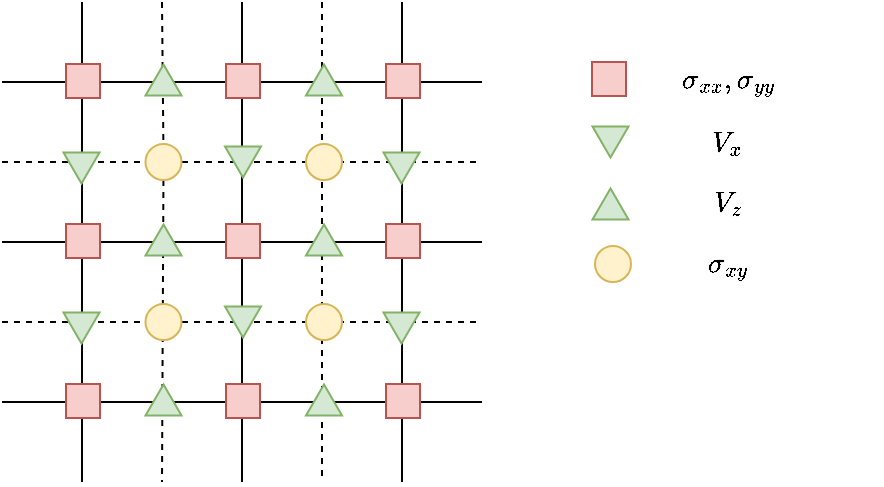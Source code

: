 <mxfile version="20.7.4" type="github">
  <diagram id="OxjSvAu7QKIk8ba51eTJ" name="第 1 页">
    <mxGraphModel dx="244" dy="126" grid="0" gridSize="10" guides="1" tooltips="1" connect="1" arrows="1" fold="1" page="1" pageScale="1" pageWidth="827" pageHeight="1169" math="1" shadow="0">
      <root>
        <mxCell id="0" />
        <mxCell id="1" parent="0" />
        <mxCell id="LL7gGCwHM5cZaGb05igH-27" value="" style="endArrow=none;html=1;rounded=0;" edge="1" parent="1">
          <mxGeometry width="50" height="50" relative="1" as="geometry">
            <mxPoint x="160" y="240" as="sourcePoint" />
            <mxPoint x="400" y="240" as="targetPoint" />
          </mxGeometry>
        </mxCell>
        <mxCell id="LL7gGCwHM5cZaGb05igH-28" value="" style="endArrow=none;html=1;rounded=0;dashed=1;" edge="1" parent="1">
          <mxGeometry width="50" height="50" relative="1" as="geometry">
            <mxPoint x="160" y="280" as="sourcePoint" />
            <mxPoint x="400" y="280" as="targetPoint" />
          </mxGeometry>
        </mxCell>
        <mxCell id="LL7gGCwHM5cZaGb05igH-29" value="" style="endArrow=none;html=1;rounded=0;" edge="1" parent="1">
          <mxGeometry width="50" height="50" relative="1" as="geometry">
            <mxPoint x="160" y="320" as="sourcePoint" />
            <mxPoint x="400" y="320" as="targetPoint" />
          </mxGeometry>
        </mxCell>
        <mxCell id="LL7gGCwHM5cZaGb05igH-30" value="" style="endArrow=none;html=1;rounded=0;dashed=1;" edge="1" parent="1">
          <mxGeometry width="50" height="50" relative="1" as="geometry">
            <mxPoint x="160" y="360" as="sourcePoint" />
            <mxPoint x="400" y="360" as="targetPoint" />
          </mxGeometry>
        </mxCell>
        <mxCell id="LL7gGCwHM5cZaGb05igH-31" value="" style="endArrow=none;html=1;rounded=0;dashed=1;startArrow=none;" edge="1" parent="1" source="LL7gGCwHM5cZaGb05igH-51">
          <mxGeometry width="50" height="50" relative="1" as="geometry">
            <mxPoint x="240" y="200" as="sourcePoint" />
            <mxPoint x="240" y="440" as="targetPoint" />
          </mxGeometry>
        </mxCell>
        <mxCell id="LL7gGCwHM5cZaGb05igH-33" value="" style="endArrow=none;html=1;rounded=0;" edge="1" parent="1">
          <mxGeometry width="50" height="50" relative="1" as="geometry">
            <mxPoint x="280" y="200" as="sourcePoint" />
            <mxPoint x="280" y="440" as="targetPoint" />
          </mxGeometry>
        </mxCell>
        <mxCell id="LL7gGCwHM5cZaGb05igH-34" value="" style="endArrow=none;html=1;rounded=0;" edge="1" parent="1">
          <mxGeometry width="50" height="50" relative="1" as="geometry">
            <mxPoint x="360" y="200" as="sourcePoint" />
            <mxPoint x="360" y="440" as="targetPoint" />
          </mxGeometry>
        </mxCell>
        <mxCell id="LL7gGCwHM5cZaGb05igH-35" value="" style="endArrow=none;html=1;rounded=0;dashed=1;" edge="1" parent="1">
          <mxGeometry width="50" height="50" relative="1" as="geometry">
            <mxPoint x="320" y="200" as="sourcePoint" />
            <mxPoint x="320" y="440" as="targetPoint" />
          </mxGeometry>
        </mxCell>
        <mxCell id="LL7gGCwHM5cZaGb05igH-36" value="" style="endArrow=none;html=1;rounded=0;" edge="1" parent="1">
          <mxGeometry width="50" height="50" relative="1" as="geometry">
            <mxPoint x="200" y="200" as="sourcePoint" />
            <mxPoint x="200" y="440" as="targetPoint" />
          </mxGeometry>
        </mxCell>
        <mxCell id="LL7gGCwHM5cZaGb05igH-37" value="" style="endArrow=none;html=1;rounded=0;" edge="1" parent="1">
          <mxGeometry width="50" height="50" relative="1" as="geometry">
            <mxPoint x="160" y="400" as="sourcePoint" />
            <mxPoint x="400" y="400" as="targetPoint" />
          </mxGeometry>
        </mxCell>
        <mxCell id="LL7gGCwHM5cZaGb05igH-38" value="" style="whiteSpace=wrap;html=1;aspect=fixed;fillColor=#f8cecc;strokeColor=#b85450;" vertex="1" parent="1">
          <mxGeometry x="192" y="231" width="17" height="17" as="geometry" />
        </mxCell>
        <mxCell id="LL7gGCwHM5cZaGb05igH-39" value="" style="triangle;whiteSpace=wrap;html=1;rotation=90;fillColor=#d5e8d4;strokeColor=#82b366;" vertex="1" parent="1">
          <mxGeometry x="192" y="274" width="15.5" height="18" as="geometry" />
        </mxCell>
        <mxCell id="LL7gGCwHM5cZaGb05igH-42" value="" style="whiteSpace=wrap;html=1;aspect=fixed;fillColor=#f8cecc;strokeColor=#b85450;" vertex="1" parent="1">
          <mxGeometry x="192" y="311" width="17" height="17" as="geometry" />
        </mxCell>
        <mxCell id="LL7gGCwHM5cZaGb05igH-43" value="" style="whiteSpace=wrap;html=1;aspect=fixed;fillColor=#f8cecc;strokeColor=#b85450;" vertex="1" parent="1">
          <mxGeometry x="272" y="311" width="17" height="17" as="geometry" />
        </mxCell>
        <mxCell id="LL7gGCwHM5cZaGb05igH-44" value="" style="whiteSpace=wrap;html=1;aspect=fixed;fillColor=#f8cecc;strokeColor=#b85450;" vertex="1" parent="1">
          <mxGeometry x="272" y="231" width="17" height="17" as="geometry" />
        </mxCell>
        <mxCell id="LL7gGCwHM5cZaGb05igH-46" value="" style="triangle;whiteSpace=wrap;html=1;rotation=-90;fillColor=#d5e8d4;strokeColor=#82b366;" vertex="1" parent="1">
          <mxGeometry x="233" y="310" width="15.5" height="18" as="geometry" />
        </mxCell>
        <mxCell id="LL7gGCwHM5cZaGb05igH-48" value="" style="triangle;whiteSpace=wrap;html=1;rotation=90;fillColor=#d5e8d4;strokeColor=#82b366;" vertex="1" parent="1">
          <mxGeometry x="272.75" y="271" width="15.5" height="18" as="geometry" />
        </mxCell>
        <mxCell id="LL7gGCwHM5cZaGb05igH-51" value="" style="ellipse;whiteSpace=wrap;html=1;aspect=fixed;fillColor=#fff2cc;strokeColor=#d6b656;" vertex="1" parent="1">
          <mxGeometry x="231.75" y="271" width="18" height="18" as="geometry" />
        </mxCell>
        <mxCell id="LL7gGCwHM5cZaGb05igH-52" value="" style="endArrow=none;html=1;rounded=0;dashed=1;" edge="1" parent="1" target="LL7gGCwHM5cZaGb05igH-51">
          <mxGeometry width="50" height="50" relative="1" as="geometry">
            <mxPoint x="240" y="200" as="sourcePoint" />
            <mxPoint x="240" y="440" as="targetPoint" />
          </mxGeometry>
        </mxCell>
        <mxCell id="LL7gGCwHM5cZaGb05igH-47" value="" style="triangle;whiteSpace=wrap;html=1;rotation=-90;fillColor=#d5e8d4;strokeColor=#82b366;" vertex="1" parent="1">
          <mxGeometry x="233" y="230" width="15.5" height="18" as="geometry" />
        </mxCell>
        <mxCell id="LL7gGCwHM5cZaGb05igH-53" value="" style="triangle;whiteSpace=wrap;html=1;rotation=-90;fillColor=#d5e8d4;strokeColor=#82b366;" vertex="1" parent="1">
          <mxGeometry x="313.25" y="310" width="15.5" height="18" as="geometry" />
        </mxCell>
        <mxCell id="LL7gGCwHM5cZaGb05igH-54" value="" style="ellipse;whiteSpace=wrap;html=1;aspect=fixed;fillColor=#fff2cc;strokeColor=#d6b656;" vertex="1" parent="1">
          <mxGeometry x="312" y="271" width="18" height="18" as="geometry" />
        </mxCell>
        <mxCell id="LL7gGCwHM5cZaGb05igH-55" value="" style="triangle;whiteSpace=wrap;html=1;rotation=-90;fillColor=#d5e8d4;strokeColor=#82b366;" vertex="1" parent="1">
          <mxGeometry x="313.25" y="230" width="15.5" height="18" as="geometry" />
        </mxCell>
        <mxCell id="LL7gGCwHM5cZaGb05igH-62" value="" style="whiteSpace=wrap;html=1;aspect=fixed;fillColor=#f8cecc;strokeColor=#b85450;" vertex="1" parent="1">
          <mxGeometry x="352" y="231" width="17" height="17" as="geometry" />
        </mxCell>
        <mxCell id="LL7gGCwHM5cZaGb05igH-63" value="" style="triangle;whiteSpace=wrap;html=1;rotation=90;fillColor=#d5e8d4;strokeColor=#82b366;" vertex="1" parent="1">
          <mxGeometry x="352" y="274" width="15.5" height="18" as="geometry" />
        </mxCell>
        <mxCell id="LL7gGCwHM5cZaGb05igH-64" value="" style="whiteSpace=wrap;html=1;aspect=fixed;fillColor=#f8cecc;strokeColor=#b85450;" vertex="1" parent="1">
          <mxGeometry x="352" y="311" width="17" height="17" as="geometry" />
        </mxCell>
        <mxCell id="LL7gGCwHM5cZaGb05igH-65" value="" style="triangle;whiteSpace=wrap;html=1;rotation=90;fillColor=#d5e8d4;strokeColor=#82b366;" vertex="1" parent="1">
          <mxGeometry x="192" y="354" width="15.5" height="18" as="geometry" />
        </mxCell>
        <mxCell id="LL7gGCwHM5cZaGb05igH-66" value="" style="triangle;whiteSpace=wrap;html=1;rotation=90;fillColor=#d5e8d4;strokeColor=#82b366;" vertex="1" parent="1">
          <mxGeometry x="272.75" y="351" width="15.5" height="18" as="geometry" />
        </mxCell>
        <mxCell id="LL7gGCwHM5cZaGb05igH-67" value="" style="ellipse;whiteSpace=wrap;html=1;aspect=fixed;fillColor=#fff2cc;strokeColor=#d6b656;" vertex="1" parent="1">
          <mxGeometry x="231.75" y="351" width="18" height="18" as="geometry" />
        </mxCell>
        <mxCell id="LL7gGCwHM5cZaGb05igH-68" value="" style="ellipse;whiteSpace=wrap;html=1;aspect=fixed;fillColor=#fff2cc;strokeColor=#d6b656;" vertex="1" parent="1">
          <mxGeometry x="312" y="351" width="18" height="18" as="geometry" />
        </mxCell>
        <mxCell id="LL7gGCwHM5cZaGb05igH-69" value="" style="triangle;whiteSpace=wrap;html=1;rotation=90;fillColor=#d5e8d4;strokeColor=#82b366;" vertex="1" parent="1">
          <mxGeometry x="352" y="354" width="15.5" height="18" as="geometry" />
        </mxCell>
        <mxCell id="LL7gGCwHM5cZaGb05igH-70" value="" style="whiteSpace=wrap;html=1;aspect=fixed;fillColor=#f8cecc;strokeColor=#b85450;" vertex="1" parent="1">
          <mxGeometry x="192" y="391" width="17" height="17" as="geometry" />
        </mxCell>
        <mxCell id="LL7gGCwHM5cZaGb05igH-71" value="" style="whiteSpace=wrap;html=1;aspect=fixed;fillColor=#f8cecc;strokeColor=#b85450;" vertex="1" parent="1">
          <mxGeometry x="272" y="391" width="17" height="17" as="geometry" />
        </mxCell>
        <mxCell id="LL7gGCwHM5cZaGb05igH-72" value="" style="triangle;whiteSpace=wrap;html=1;rotation=-90;fillColor=#d5e8d4;strokeColor=#82b366;" vertex="1" parent="1">
          <mxGeometry x="233" y="390" width="15.5" height="18" as="geometry" />
        </mxCell>
        <mxCell id="LL7gGCwHM5cZaGb05igH-73" value="" style="triangle;whiteSpace=wrap;html=1;rotation=-90;fillColor=#d5e8d4;strokeColor=#82b366;" vertex="1" parent="1">
          <mxGeometry x="313.25" y="390" width="15.5" height="18" as="geometry" />
        </mxCell>
        <mxCell id="LL7gGCwHM5cZaGb05igH-74" value="" style="whiteSpace=wrap;html=1;aspect=fixed;fillColor=#f8cecc;strokeColor=#b85450;" vertex="1" parent="1">
          <mxGeometry x="352" y="391" width="17" height="17" as="geometry" />
        </mxCell>
        <mxCell id="LL7gGCwHM5cZaGb05igH-75" value="" style="whiteSpace=wrap;html=1;aspect=fixed;fillColor=#f8cecc;strokeColor=#b85450;" vertex="1" parent="1">
          <mxGeometry x="455" y="230" width="17" height="17" as="geometry" />
        </mxCell>
        <mxCell id="LL7gGCwHM5cZaGb05igH-76" value="" style="triangle;whiteSpace=wrap;html=1;rotation=90;fillColor=#d5e8d4;strokeColor=#82b366;" vertex="1" parent="1">
          <mxGeometry x="456.5" y="261" width="15.5" height="18" as="geometry" />
        </mxCell>
        <mxCell id="LL7gGCwHM5cZaGb05igH-78" value="" style="ellipse;whiteSpace=wrap;html=1;aspect=fixed;fillColor=#fff2cc;strokeColor=#d6b656;" vertex="1" parent="1">
          <mxGeometry x="456.5" y="322" width="18" height="18" as="geometry" />
        </mxCell>
        <mxCell id="LL7gGCwHM5cZaGb05igH-79" value="$$\sigma_{xx},\sigma_{yy}$$" style="text;html=1;strokeColor=none;fillColor=none;align=center;verticalAlign=middle;whiteSpace=wrap;rounded=0;" vertex="1" parent="1">
          <mxGeometry x="493" y="224" width="60" height="30" as="geometry" />
        </mxCell>
        <mxCell id="LL7gGCwHM5cZaGb05igH-80" value="$$V_{x}$$" style="text;html=1;strokeColor=none;fillColor=none;align=center;verticalAlign=middle;whiteSpace=wrap;rounded=0;" vertex="1" parent="1">
          <mxGeometry x="493" y="254.5" width="60" height="30" as="geometry" />
        </mxCell>
        <mxCell id="LL7gGCwHM5cZaGb05igH-81" value="" style="triangle;whiteSpace=wrap;html=1;rotation=-90;fillColor=#d5e8d4;strokeColor=#82b366;" vertex="1" parent="1">
          <mxGeometry x="456.5" y="292" width="15.5" height="18" as="geometry" />
        </mxCell>
        <mxCell id="LL7gGCwHM5cZaGb05igH-82" value="$$V_{z}$$" style="text;html=1;strokeColor=none;fillColor=none;align=center;verticalAlign=middle;whiteSpace=wrap;rounded=0;" vertex="1" parent="1">
          <mxGeometry x="493" y="284.5" width="60" height="30" as="geometry" />
        </mxCell>
        <mxCell id="LL7gGCwHM5cZaGb05igH-84" value="$$\sigma_{xy}$$" style="text;html=1;strokeColor=none;fillColor=none;align=center;verticalAlign=middle;whiteSpace=wrap;rounded=0;" vertex="1" parent="1">
          <mxGeometry x="493" y="316" width="60" height="30" as="geometry" />
        </mxCell>
      </root>
    </mxGraphModel>
  </diagram>
</mxfile>

